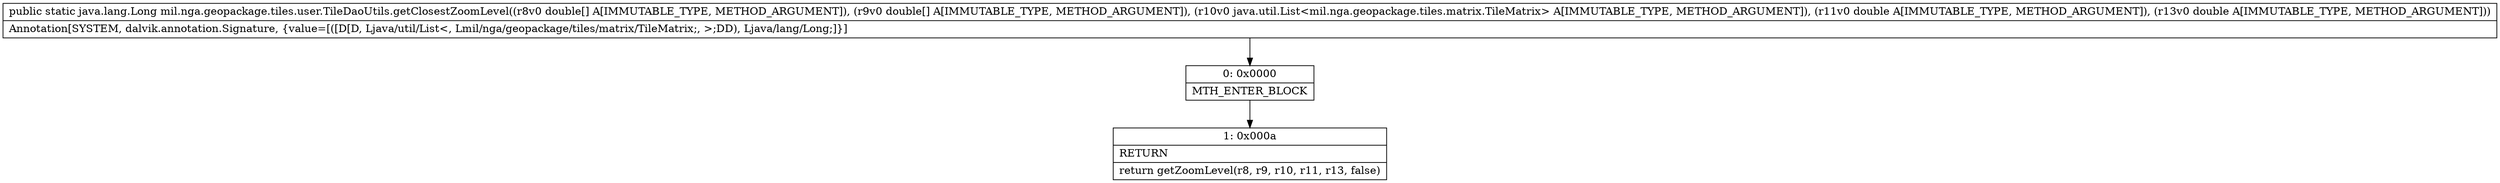 digraph "CFG formil.nga.geopackage.tiles.user.TileDaoUtils.getClosestZoomLevel([D[DLjava\/util\/List;DD)Ljava\/lang\/Long;" {
Node_0 [shape=record,label="{0\:\ 0x0000|MTH_ENTER_BLOCK\l}"];
Node_1 [shape=record,label="{1\:\ 0x000a|RETURN\l|return getZoomLevel(r8, r9, r10, r11, r13, false)\l}"];
MethodNode[shape=record,label="{public static java.lang.Long mil.nga.geopackage.tiles.user.TileDaoUtils.getClosestZoomLevel((r8v0 double[] A[IMMUTABLE_TYPE, METHOD_ARGUMENT]), (r9v0 double[] A[IMMUTABLE_TYPE, METHOD_ARGUMENT]), (r10v0 java.util.List\<mil.nga.geopackage.tiles.matrix.TileMatrix\> A[IMMUTABLE_TYPE, METHOD_ARGUMENT]), (r11v0 double A[IMMUTABLE_TYPE, METHOD_ARGUMENT]), (r13v0 double A[IMMUTABLE_TYPE, METHOD_ARGUMENT]))  | Annotation[SYSTEM, dalvik.annotation.Signature, \{value=[([D[D, Ljava\/util\/List\<, Lmil\/nga\/geopackage\/tiles\/matrix\/TileMatrix;, \>;DD), Ljava\/lang\/Long;]\}]\l}"];
MethodNode -> Node_0;
Node_0 -> Node_1;
}

